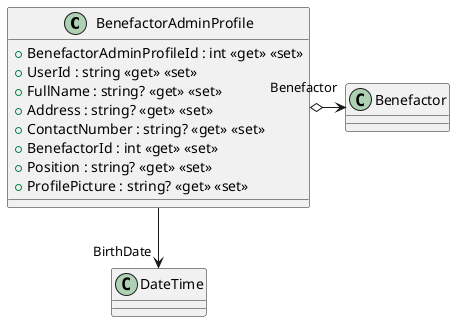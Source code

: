 @startuml
class BenefactorAdminProfile {
    + BenefactorAdminProfileId : int <<get>> <<set>>
    + UserId : string <<get>> <<set>>
    + FullName : string? <<get>> <<set>>
    + Address : string? <<get>> <<set>>
    + ContactNumber : string? <<get>> <<set>>
    + BenefactorId : int <<get>> <<set>>
    + Position : string? <<get>> <<set>>
    + ProfilePicture : string? <<get>> <<set>>
}
BenefactorAdminProfile --> "BirthDate" DateTime
BenefactorAdminProfile o-> "Benefactor" Benefactor
@enduml
